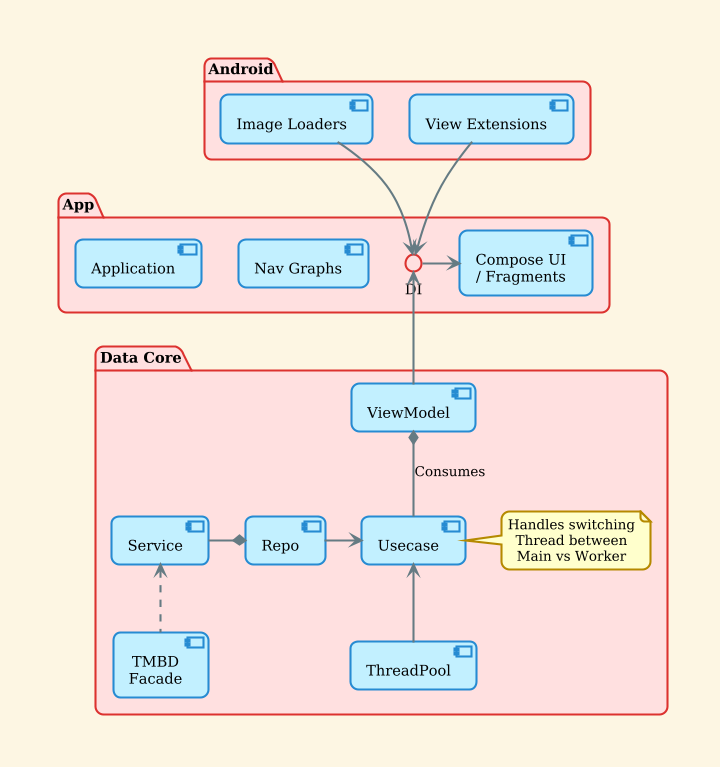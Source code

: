 @startuml

!theme sunlust
<style>
root { Margin 50 }
</style>

package "App" {
  DI -> [Compose UI \n/ Fragments]
  [Nav Graphs]
  [Application]
}

package "Data Core" {
  [TMBD\nFacade] .up.> [Service]
  [Service] -right-* [Repo]
  [Repo] -right-> [Usecase]
  [ThreadPool] -up-> [Usecase]
  note right of [Usecase]: Handles switching\nThread between\nMain vs Worker
  [Usecase] -up-* [ViewModel]: Consumes
  [ViewModel] -up-> DI
}

package "Android" {
  [Image Loaders] -down-> DI
  [View Extensions] -down-> DI
}
@enduml